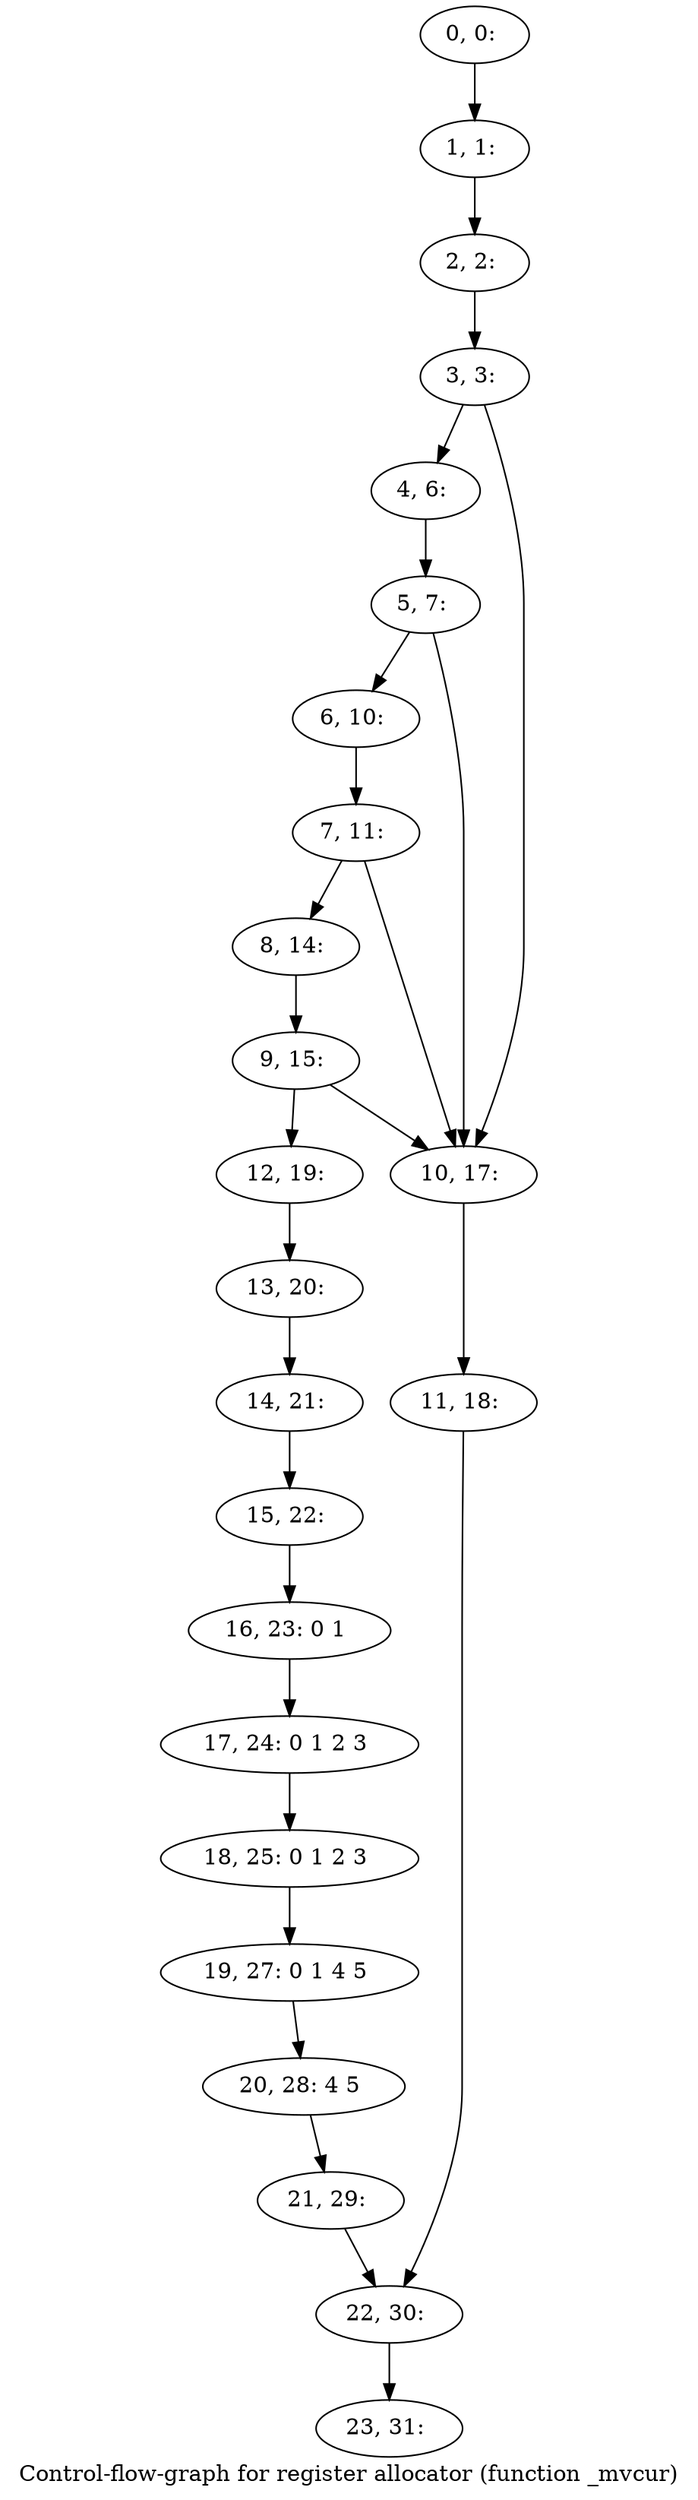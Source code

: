 digraph G {
graph [label="Control-flow-graph for register allocator (function _mvcur)"]
0[label="0, 0: "];
1[label="1, 1: "];
2[label="2, 2: "];
3[label="3, 3: "];
4[label="4, 6: "];
5[label="5, 7: "];
6[label="6, 10: "];
7[label="7, 11: "];
8[label="8, 14: "];
9[label="9, 15: "];
10[label="10, 17: "];
11[label="11, 18: "];
12[label="12, 19: "];
13[label="13, 20: "];
14[label="14, 21: "];
15[label="15, 22: "];
16[label="16, 23: 0 1 "];
17[label="17, 24: 0 1 2 3 "];
18[label="18, 25: 0 1 2 3 "];
19[label="19, 27: 0 1 4 5 "];
20[label="20, 28: 4 5 "];
21[label="21, 29: "];
22[label="22, 30: "];
23[label="23, 31: "];
0->1 ;
1->2 ;
2->3 ;
3->4 ;
3->10 ;
4->5 ;
5->6 ;
5->10 ;
6->7 ;
7->8 ;
7->10 ;
8->9 ;
9->10 ;
9->12 ;
10->11 ;
11->22 ;
12->13 ;
13->14 ;
14->15 ;
15->16 ;
16->17 ;
17->18 ;
18->19 ;
19->20 ;
20->21 ;
21->22 ;
22->23 ;
}
